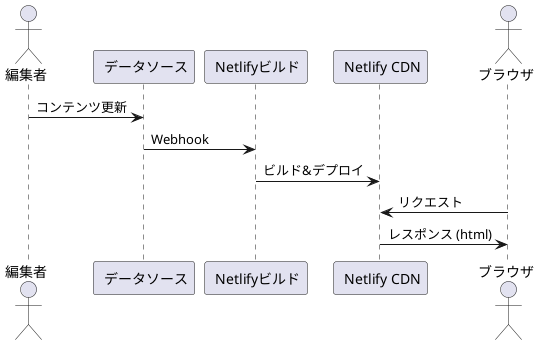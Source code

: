 @startuml

    actor 編集者 as ED
    participant " データソース" as DS
    participant " Netlifyビルド" as NB
    participant " Netlify CDN" as NC
    actor ブラウザ as BR
    ED -> DS: コンテンツ更新
    DS -> NB: Webhook
    NB -> NC: ビルド&デプロイ
    BR -> NC: リクエスト
    NC -> BR: レスポンス (html)

@endulmpla
